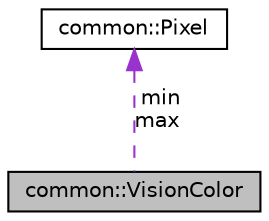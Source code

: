 digraph "common::VisionColor"
{
  edge [fontname="Helvetica",fontsize="10",labelfontname="Helvetica",labelfontsize="10"];
  node [fontname="Helvetica",fontsize="10",shape=record];
  Node1 [label="common::VisionColor",height=0.2,width=0.4,color="black", fillcolor="grey75", style="filled", fontcolor="black"];
  Node2 -> Node1 [dir="back",color="darkorchid3",fontsize="10",style="dashed",label=" min\nmax" ,fontname="Helvetica"];
  Node2 [label="common::Pixel",height=0.2,width=0.4,color="black", fillcolor="white", style="filled",URL="$structcommon_1_1Pixel.html"];
}
